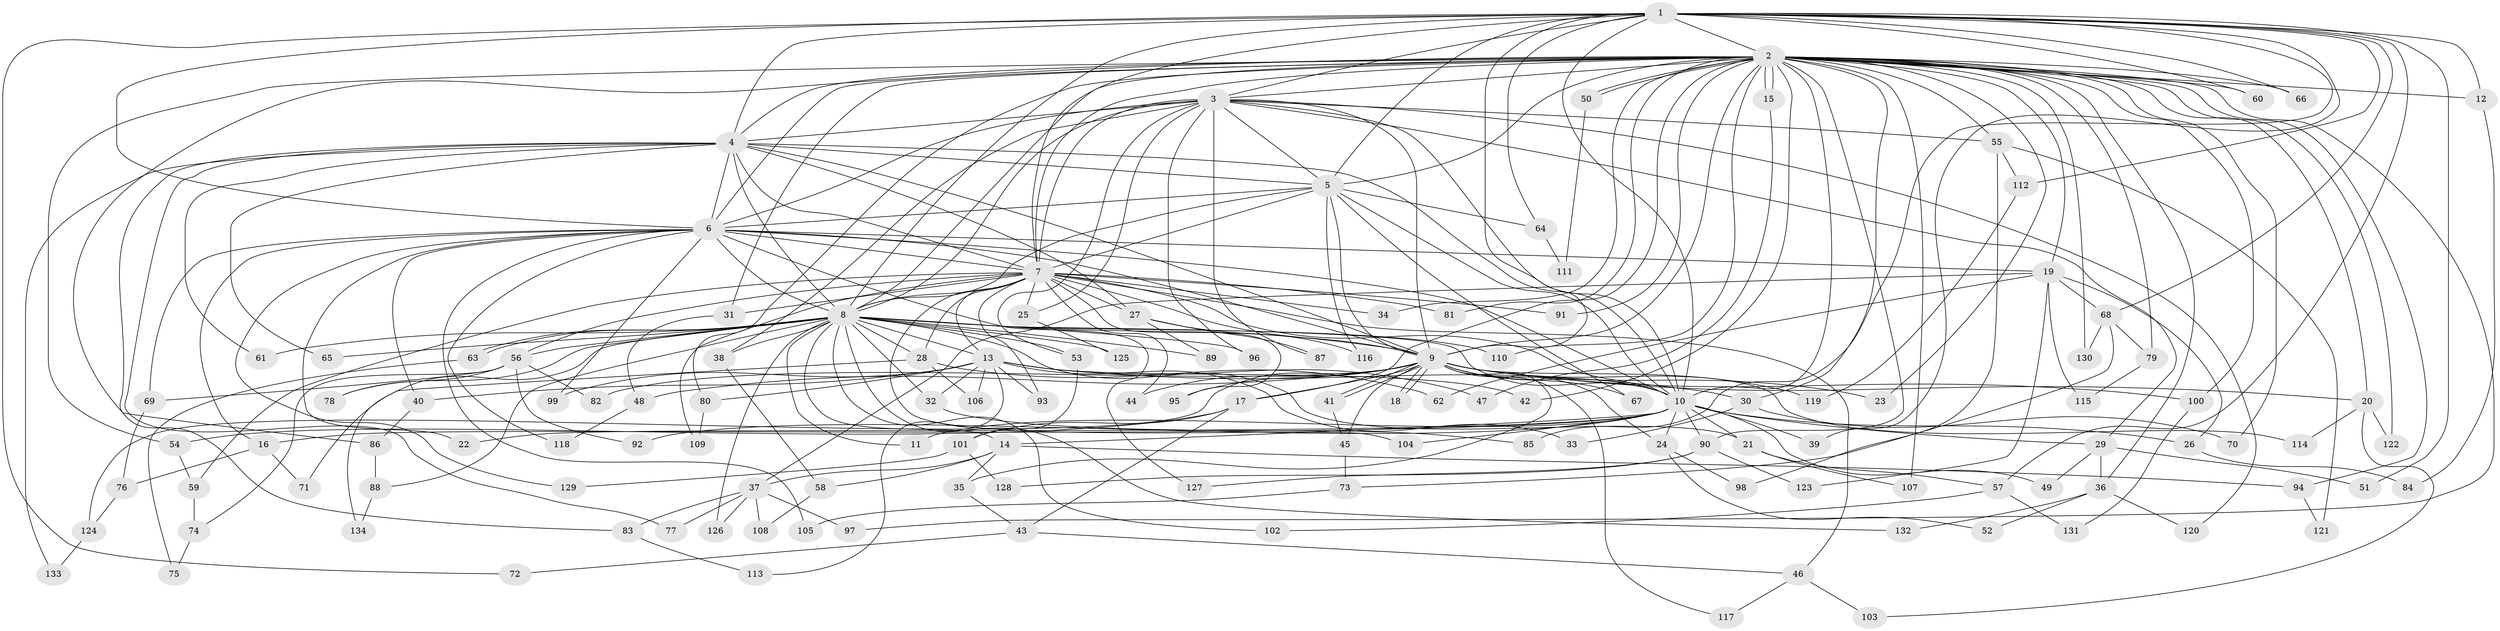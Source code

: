// Generated by graph-tools (version 1.1) at 2025/01/03/09/25 03:01:36]
// undirected, 134 vertices, 293 edges
graph export_dot {
graph [start="1"]
  node [color=gray90,style=filled];
  1;
  2;
  3;
  4;
  5;
  6;
  7;
  8;
  9;
  10;
  11;
  12;
  13;
  14;
  15;
  16;
  17;
  18;
  19;
  20;
  21;
  22;
  23;
  24;
  25;
  26;
  27;
  28;
  29;
  30;
  31;
  32;
  33;
  34;
  35;
  36;
  37;
  38;
  39;
  40;
  41;
  42;
  43;
  44;
  45;
  46;
  47;
  48;
  49;
  50;
  51;
  52;
  53;
  54;
  55;
  56;
  57;
  58;
  59;
  60;
  61;
  62;
  63;
  64;
  65;
  66;
  67;
  68;
  69;
  70;
  71;
  72;
  73;
  74;
  75;
  76;
  77;
  78;
  79;
  80;
  81;
  82;
  83;
  84;
  85;
  86;
  87;
  88;
  89;
  90;
  91;
  92;
  93;
  94;
  95;
  96;
  97;
  98;
  99;
  100;
  101;
  102;
  103;
  104;
  105;
  106;
  107;
  108;
  109;
  110;
  111;
  112;
  113;
  114;
  115;
  116;
  117;
  118;
  119;
  120;
  121;
  122;
  123;
  124;
  125;
  126;
  127;
  128;
  129;
  130;
  131;
  132;
  133;
  134;
  1 -- 2;
  1 -- 3;
  1 -- 4;
  1 -- 5;
  1 -- 6;
  1 -- 7;
  1 -- 8;
  1 -- 9;
  1 -- 10;
  1 -- 12;
  1 -- 39;
  1 -- 51;
  1 -- 57;
  1 -- 60;
  1 -- 64;
  1 -- 66;
  1 -- 68;
  1 -- 72;
  1 -- 85;
  1 -- 112;
  2 -- 3;
  2 -- 4;
  2 -- 5;
  2 -- 6;
  2 -- 7;
  2 -- 8;
  2 -- 9;
  2 -- 10;
  2 -- 12;
  2 -- 15;
  2 -- 15;
  2 -- 17;
  2 -- 19;
  2 -- 20;
  2 -- 23;
  2 -- 30;
  2 -- 31;
  2 -- 34;
  2 -- 36;
  2 -- 42;
  2 -- 50;
  2 -- 50;
  2 -- 54;
  2 -- 55;
  2 -- 60;
  2 -- 66;
  2 -- 70;
  2 -- 79;
  2 -- 80;
  2 -- 81;
  2 -- 86;
  2 -- 90;
  2 -- 91;
  2 -- 94;
  2 -- 97;
  2 -- 100;
  2 -- 107;
  2 -- 110;
  2 -- 122;
  2 -- 130;
  3 -- 4;
  3 -- 5;
  3 -- 6;
  3 -- 7;
  3 -- 8;
  3 -- 9;
  3 -- 10;
  3 -- 25;
  3 -- 29;
  3 -- 38;
  3 -- 53;
  3 -- 55;
  3 -- 87;
  3 -- 96;
  3 -- 120;
  4 -- 5;
  4 -- 6;
  4 -- 7;
  4 -- 8;
  4 -- 9;
  4 -- 10;
  4 -- 27;
  4 -- 61;
  4 -- 65;
  4 -- 77;
  4 -- 83;
  4 -- 133;
  5 -- 6;
  5 -- 7;
  5 -- 8;
  5 -- 9;
  5 -- 10;
  5 -- 64;
  5 -- 67;
  5 -- 116;
  6 -- 7;
  6 -- 8;
  6 -- 9;
  6 -- 10;
  6 -- 16;
  6 -- 19;
  6 -- 22;
  6 -- 40;
  6 -- 69;
  6 -- 99;
  6 -- 105;
  6 -- 118;
  6 -- 127;
  6 -- 129;
  7 -- 8;
  7 -- 9;
  7 -- 10;
  7 -- 13;
  7 -- 25;
  7 -- 27;
  7 -- 28;
  7 -- 31;
  7 -- 34;
  7 -- 44;
  7 -- 46;
  7 -- 56;
  7 -- 59;
  7 -- 81;
  7 -- 91;
  7 -- 93;
  7 -- 95;
  7 -- 104;
  7 -- 109;
  8 -- 9;
  8 -- 10;
  8 -- 11;
  8 -- 13;
  8 -- 14;
  8 -- 21;
  8 -- 28;
  8 -- 32;
  8 -- 38;
  8 -- 53;
  8 -- 56;
  8 -- 61;
  8 -- 63;
  8 -- 63;
  8 -- 65;
  8 -- 78;
  8 -- 88;
  8 -- 89;
  8 -- 96;
  8 -- 102;
  8 -- 110;
  8 -- 125;
  8 -- 126;
  8 -- 132;
  8 -- 134;
  9 -- 10;
  9 -- 17;
  9 -- 18;
  9 -- 18;
  9 -- 20;
  9 -- 23;
  9 -- 24;
  9 -- 35;
  9 -- 41;
  9 -- 41;
  9 -- 44;
  9 -- 45;
  9 -- 48;
  9 -- 67;
  9 -- 82;
  9 -- 95;
  9 -- 100;
  9 -- 114;
  9 -- 117;
  9 -- 119;
  9 -- 124;
  10 -- 11;
  10 -- 14;
  10 -- 16;
  10 -- 21;
  10 -- 22;
  10 -- 24;
  10 -- 26;
  10 -- 29;
  10 -- 39;
  10 -- 49;
  10 -- 90;
  10 -- 92;
  10 -- 104;
  12 -- 84;
  13 -- 30;
  13 -- 32;
  13 -- 33;
  13 -- 40;
  13 -- 42;
  13 -- 47;
  13 -- 80;
  13 -- 93;
  13 -- 99;
  13 -- 106;
  13 -- 113;
  14 -- 35;
  14 -- 37;
  14 -- 58;
  14 -- 94;
  15 -- 47;
  16 -- 71;
  16 -- 76;
  17 -- 43;
  17 -- 54;
  17 -- 101;
  19 -- 26;
  19 -- 37;
  19 -- 62;
  19 -- 68;
  19 -- 115;
  19 -- 123;
  20 -- 103;
  20 -- 114;
  20 -- 122;
  21 -- 57;
  21 -- 107;
  24 -- 52;
  24 -- 98;
  25 -- 125;
  26 -- 84;
  27 -- 87;
  27 -- 89;
  27 -- 116;
  28 -- 62;
  28 -- 71;
  28 -- 106;
  29 -- 36;
  29 -- 49;
  29 -- 51;
  30 -- 33;
  30 -- 70;
  31 -- 48;
  32 -- 85;
  35 -- 43;
  36 -- 52;
  36 -- 120;
  36 -- 132;
  37 -- 77;
  37 -- 83;
  37 -- 97;
  37 -- 108;
  37 -- 126;
  38 -- 58;
  40 -- 86;
  41 -- 45;
  43 -- 46;
  43 -- 72;
  45 -- 73;
  46 -- 103;
  46 -- 117;
  48 -- 118;
  50 -- 111;
  53 -- 101;
  54 -- 59;
  55 -- 98;
  55 -- 112;
  55 -- 121;
  56 -- 69;
  56 -- 74;
  56 -- 78;
  56 -- 82;
  56 -- 92;
  57 -- 102;
  57 -- 131;
  58 -- 108;
  59 -- 74;
  63 -- 75;
  64 -- 111;
  68 -- 73;
  68 -- 79;
  68 -- 130;
  69 -- 76;
  73 -- 105;
  74 -- 75;
  76 -- 124;
  79 -- 115;
  80 -- 109;
  83 -- 113;
  86 -- 88;
  88 -- 134;
  90 -- 123;
  90 -- 127;
  90 -- 128;
  94 -- 121;
  100 -- 131;
  101 -- 128;
  101 -- 129;
  112 -- 119;
  124 -- 133;
}
